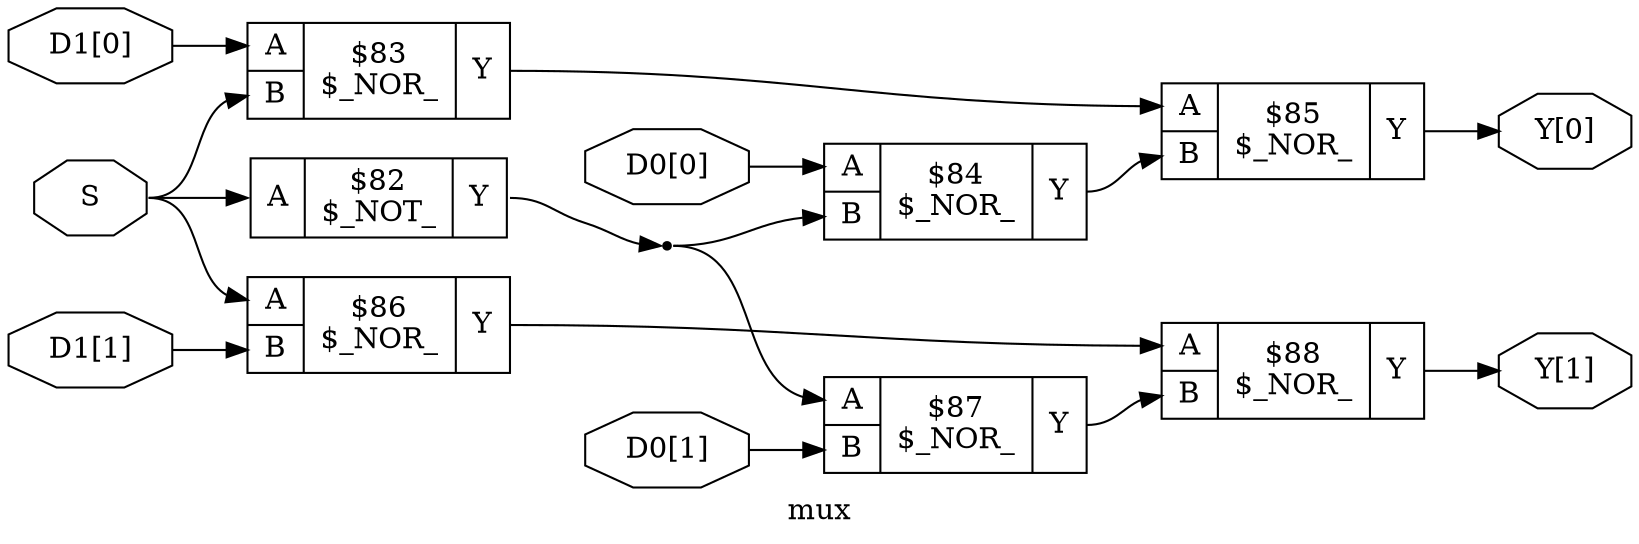 digraph "mux" {
label="mux";
rankdir="LR";
remincross=true;
n6 [ shape=octagon, label="D0[0]", color="black", fontcolor="black" ];
n7 [ shape=octagon, label="D0[1]", color="black", fontcolor="black" ];
n8 [ shape=octagon, label="D1[0]", color="black", fontcolor="black" ];
n9 [ shape=octagon, label="D1[1]", color="black", fontcolor="black" ];
n10 [ shape=octagon, label="S", color="black", fontcolor="black" ];
n11 [ shape=octagon, label="Y[0]", color="black", fontcolor="black" ];
n12 [ shape=octagon, label="Y[1]", color="black", fontcolor="black" ];
c15 [ shape=record, label="{{<p13> A}|$82\n$_NOT_|{<p14> Y}}" ];
c17 [ shape=record, label="{{<p13> A|<p16> B}|$83\n$_NOR_|{<p14> Y}}" ];
c18 [ shape=record, label="{{<p13> A|<p16> B}|$84\n$_NOR_|{<p14> Y}}" ];
c19 [ shape=record, label="{{<p13> A|<p16> B}|$85\n$_NOR_|{<p14> Y}}" ];
c20 [ shape=record, label="{{<p13> A|<p16> B}|$86\n$_NOR_|{<p14> Y}}" ];
c21 [ shape=record, label="{{<p13> A|<p16> B}|$87\n$_NOR_|{<p14> Y}}" ];
c22 [ shape=record, label="{{<p13> A|<p16> B}|$88\n$_NOR_|{<p14> Y}}" ];
c18:p14:e -> c19:p16:w [color="black", label=""];
n10:e -> c15:p13:w [color="black", label=""];
n10:e -> c17:p16:w [color="black", label=""];
n10:e -> c20:p13:w [color="black", label=""];
c19:p14:e -> n11:w [color="black", label=""];
c22:p14:e -> n12:w [color="black", label=""];
c20:p14:e -> c22:p13:w [color="black", label=""];
c21:p14:e -> c22:p16:w [color="black", label=""];
n4 [ shape=point ];
c15:p14:e -> n4:w [color="black", label=""];
n4:e -> c18:p16:w [color="black", label=""];
n4:e -> c21:p13:w [color="black", label=""];
c17:p14:e -> c19:p13:w [color="black", label=""];
n6:e -> c18:p13:w [color="black", label=""];
n7:e -> c21:p16:w [color="black", label=""];
n8:e -> c17:p13:w [color="black", label=""];
n9:e -> c20:p16:w [color="black", label=""];
}
